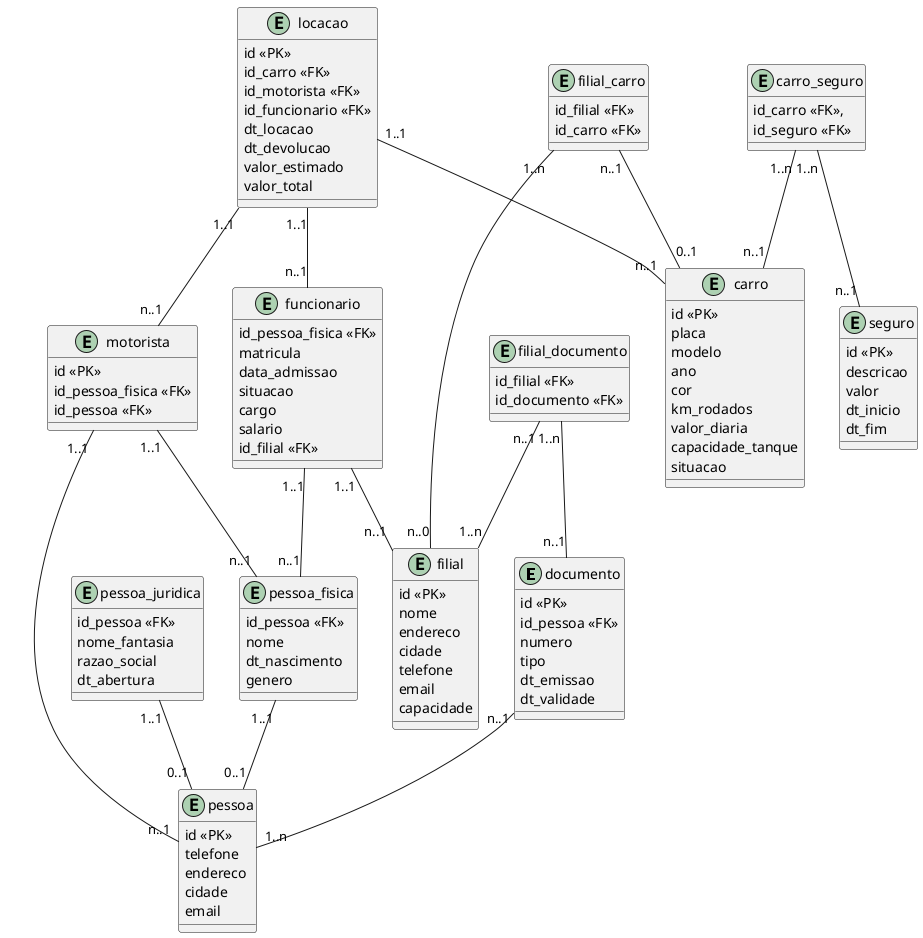 @startuml LocacaoCarros

entity documento{
    id <<PK>>
    id_pessoa <<FK>>
    numero
    tipo
    dt_emissao
    dt_validade
}

entity pessoa {
    id <<PK>>
    telefone
    endereco
    cidade
    email
}

entity pessoa_fisica {
    id_pessoa <<FK>>
    nome
    dt_nascimento
    genero
}

entity pessoa_juridica {
    id_pessoa <<FK>>
    nome_fantasia
    razao_social
    dt_abertura
}

entity motorista {
    id <<PK>>
    id_pessoa_fisica <<FK>>
    id_pessoa <<FK>>
}

entity carro {
    id <<PK>>
    placa
    modelo
    ano
    cor
    km_rodados
    valor_diaria
    capacidade_tanque
    situacao
}

entity locacao {
    id <<PK>>
    id_carro <<FK>>
    id_motorista <<FK>>
    id_funcionario <<FK>>
    dt_locacao
    dt_devolucao
    valor_estimado
    valor_total
}

entity filial {
    id <<PK>>
    nome
    endereco
    cidade
    telefone
    email
    capacidade
}

entity funcionario {
    id_pessoa_fisica <<FK>>
    matricula
    data_admissao
    situacao
    cargo
    salario
    id_filial <<FK>>
}

entity filial_carro {
    id_filial <<FK>>
    id_carro <<FK>>
}

entity filial_documento {
    id_filial <<FK>>
    id_documento <<FK>>
}

entity seguro {
    id <<PK>>
    descricao
    valor
    dt_inicio
    dt_fim
}

entity carro_seguro {
    id_carro <<FK>>,
    id_seguro <<FK>>
}

carro_seguro "1..n" -- "n..1" seguro
carro_seguro "1..n" -- "n..1" carro

filial_carro "1..n" -- "n..0" filial
filial_carro "n..1" -- "0..1" carro

filial_documento "n..1" -- "1..n" filial
filial_documento "1..n" -- "n..1" documento

pessoa_fisica "1..1" -- "0..1" pessoa
pessoa_juridica "1..1" -- "0..1" pessoa

motorista "1..1" -- "n..1" pessoa
motorista "1..1" -- "n..1" pessoa_fisica

funcionario "1..1" -- "n..1" pessoa_fisica
funcionario "1..1" -- "n..1" filial

locacao "1..1" -- "n..1" carro
locacao "1..1" -- "n..1" motorista
locacao "1..1" -- "n..1" funcionario

documento "n..1" -- "1..n" pessoa

@enduml
